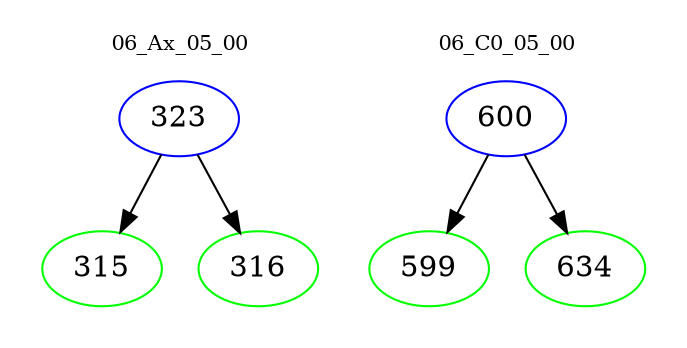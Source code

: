 digraph{
subgraph cluster_0 {
color = white
label = "06_Ax_05_00";
fontsize=10;
T0_323 [label="323", color="blue"]
T0_323 -> T0_315 [color="black"]
T0_315 [label="315", color="green"]
T0_323 -> T0_316 [color="black"]
T0_316 [label="316", color="green"]
}
subgraph cluster_1 {
color = white
label = "06_C0_05_00";
fontsize=10;
T1_600 [label="600", color="blue"]
T1_600 -> T1_599 [color="black"]
T1_599 [label="599", color="green"]
T1_600 -> T1_634 [color="black"]
T1_634 [label="634", color="green"]
}
}
